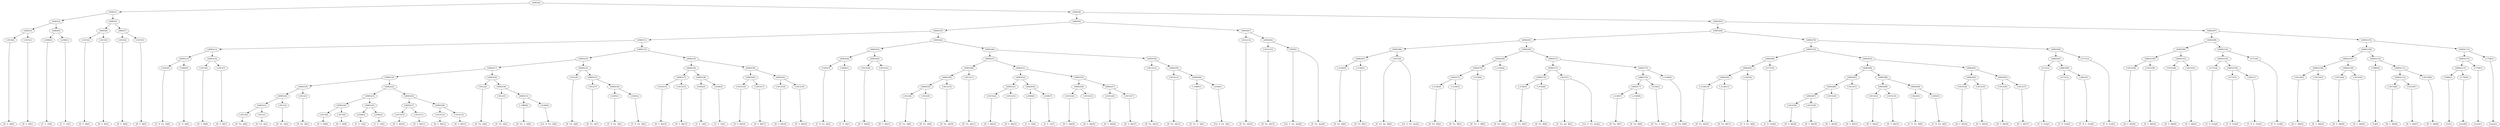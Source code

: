digraph sample{
"L1815(0)"->"[D  G  B](0)"
"L1815(1)"->"[D  G  B](1)"
"L6083(3)"->"L1815(0)"
"L6083(3)"->"L1815(1)"
"L2506(0)"->"[C  E  G](0)"
"L2506(1)"->"[C  E  G](1)"
"L6083(4)"->"L2506(0)"
"L6083(4)"->"L2506(1)"
"L6083(2)"->"L6083(3)"
"L6083(2)"->"L6083(4)"
"L1815(2)"->"[D  G  B](2)"
"L1815(3)"->"[D  G  B](3)"
"L6083(6)"->"L1815(2)"
"L6083(6)"->"L1815(3)"
"L1815(4)"->"[D  G  B](4)"
"L1815(5)"->"[D  G  B](5)"
"L6083(7)"->"L1815(4)"
"L6083(7)"->"L1815(5)"
"L6083(5)"->"L6083(6)"
"L6083(5)"->"L6083(7)"
"L6083(1)"->"L6083(2)"
"L6083(1)"->"L6083(5)"
"L3265(0)"->"[C  D  Fis  A](0)"
"L3940(0)"->"[C  D  A](0)"
"L6083(13)"->"L3265(0)"
"L6083(13)"->"L3940(0)"
"L1815(6)"->"[D  G  B](6)"
"L1815(7)"->"[D  G  B](7)"
"L6083(14)"->"L1815(6)"
"L6083(14)"->"L1815(7)"
"L6083(12)"->"L6083(13)"
"L6083(12)"->"L6083(14)"
"L3012(0)"->"[D  Fis  A](0)"
"L3012(1)"->"[D  Fis  A](1)"
"L6083(21)"->"L3012(0)"
"L6083(21)"->"L3012(1)"
"L3012(2)"->"[D  Fis  A](2)"
"L6083(20)"->"L6083(21)"
"L6083(20)"->"L3012(2)"
"L3012(3)"->"[D  Fis  A](3)"
"L6083(19)"->"L6083(20)"
"L6083(19)"->"L3012(3)"
"L1815(8)"->"[D  G  B](8)"
"L1815(9)"->"[D  G  B](9)"
"L6083(24)"->"L1815(8)"
"L6083(24)"->"L1815(9)"
"L2506(2)"->"[C  E  G](2)"
"L2506(3)"->"[C  E  G](3)"
"L6083(25)"->"L2506(2)"
"L6083(25)"->"L2506(3)"
"L6083(23)"->"L6083(24)"
"L6083(23)"->"L6083(25)"
"L1815(10)"->"[D  G  B](10)"
"L1815(11)"->"[D  G  B](11)"
"L6083(27)"->"L1815(10)"
"L6083(27)"->"L1815(11)"
"L1815(12)"->"[D  G  B](12)"
"L1815(13)"->"[D  G  B](13)"
"L6083(28)"->"L1815(12)"
"L6083(28)"->"L1815(13)"
"L6083(26)"->"L6083(27)"
"L6083(26)"->"L6083(28)"
"L6083(22)"->"L6083(23)"
"L6083(22)"->"L6083(26)"
"L6083(18)"->"L6083(19)"
"L6083(18)"->"L6083(22)"
"L3012(4)"->"[D  Fis  A](4)"
"L3012(5)"->"[D  Fis  A](5)"
"L-1889(0)"->"[D  Fis  G  A](0)"
"L2166(0)"->"[Cis  D  Fis  A](0)"
"L6083(31)"->"L-1889(0)"
"L6083(31)"->"L2166(0)"
"L6083(30)"->"L3012(5)"
"L6083(30)"->"L6083(31)"
"L6083(29)"->"L3012(4)"
"L6083(29)"->"L6083(30)"
"L6083(17)"->"L6083(18)"
"L6083(17)"->"L6083(29)"
"L3012(6)"->"[D  Fis  A](6)"
"L3012(7)"->"[D  Fis  A](7)"
"L3265(1)"->"[C  D  Fis  A](1)"
"L3265(2)"->"[C  D  Fis  A](2)"
"L6083(34)"->"L3265(1)"
"L6083(34)"->"L3265(2)"
"L6083(33)"->"L3012(7)"
"L6083(33)"->"L6083(34)"
"L6083(32)"->"L3012(6)"
"L6083(32)"->"L6083(33)"
"L6083(16)"->"L6083(17)"
"L6083(16)"->"L6083(32)"
"L1815(14)"->"[D  G  B](14)"
"L1815(15)"->"[D  G  B](15)"
"L6083(37)"->"L1815(14)"
"L6083(37)"->"L1815(15)"
"L2506(4)"->"[C  E  G](4)"
"L2506(5)"->"[C  E  G](5)"
"L6083(38)"->"L2506(4)"
"L6083(38)"->"L2506(5)"
"L6083(36)"->"L6083(37)"
"L6083(36)"->"L6083(38)"
"L1815(16)"->"[D  G  B](16)"
"L1815(17)"->"[D  G  B](17)"
"L6083(40)"->"L1815(16)"
"L6083(40)"->"L1815(17)"
"L1815(18)"->"[D  G  B](18)"
"L1815(19)"->"[D  G  B](19)"
"L6083(41)"->"L1815(18)"
"L6083(41)"->"L1815(19)"
"L6083(39)"->"L6083(40)"
"L6083(39)"->"L6083(41)"
"L6083(35)"->"L6083(36)"
"L6083(35)"->"L6083(39)"
"L6083(15)"->"L6083(16)"
"L6083(15)"->"L6083(35)"
"L6083(11)"->"L6083(12)"
"L6083(11)"->"L6083(15)"
"L3265(3)"->"[C  D  Fis  A](3)"
"L3940(1)"->"[C  D  A](1)"
"L6083(44)"->"L3265(3)"
"L6083(44)"->"L3940(1)"
"L1815(20)"->"[D  G  B](20)"
"L1815(21)"->"[D  G  B](21)"
"L6083(45)"->"L1815(20)"
"L6083(45)"->"L1815(21)"
"L6083(43)"->"L6083(44)"
"L6083(43)"->"L6083(45)"
"L3012(8)"->"[D  Fis  A](8)"
"L3012(9)"->"[D  Fis  A](9)"
"L6083(50)"->"L3012(8)"
"L6083(50)"->"L3012(9)"
"L3012(10)"->"[D  Fis  A](10)"
"L6083(49)"->"L6083(50)"
"L6083(49)"->"L3012(10)"
"L3012(11)"->"[D  Fis  A](11)"
"L6083(48)"->"L6083(49)"
"L6083(48)"->"L3012(11)"
"L1815(22)"->"[D  G  B](22)"
"L1815(23)"->"[D  G  B](23)"
"L6083(53)"->"L1815(22)"
"L6083(53)"->"L1815(23)"
"L2506(6)"->"[C  E  G](6)"
"L2506(7)"->"[C  E  G](7)"
"L6083(54)"->"L2506(6)"
"L6083(54)"->"L2506(7)"
"L6083(52)"->"L6083(53)"
"L6083(52)"->"L6083(54)"
"L1815(24)"->"[D  G  B](24)"
"L1815(25)"->"[D  G  B](25)"
"L6083(56)"->"L1815(24)"
"L6083(56)"->"L1815(25)"
"L1815(26)"->"[D  G  B](26)"
"L1815(27)"->"[D  G  B](27)"
"L6083(57)"->"L1815(26)"
"L6083(57)"->"L1815(27)"
"L6083(55)"->"L6083(56)"
"L6083(55)"->"L6083(57)"
"L6083(51)"->"L6083(52)"
"L6083(51)"->"L6083(55)"
"L6083(47)"->"L6083(48)"
"L6083(47)"->"L6083(51)"
"L3012(12)"->"[D  Fis  A](12)"
"L3012(13)"->"[D  Fis  A](13)"
"L-1889(1)"->"[D  Fis  G  A](1)"
"L2166(1)"->"[Cis  D  Fis  A](1)"
"L6083(60)"->"L-1889(1)"
"L6083(60)"->"L2166(1)"
"L6083(59)"->"L3012(13)"
"L6083(59)"->"L6083(60)"
"L6083(58)"->"L3012(12)"
"L6083(58)"->"L6083(59)"
"L6083(46)"->"L6083(47)"
"L6083(46)"->"L6083(58)"
"L6083(42)"->"L6083(43)"
"L6083(42)"->"L6083(46)"
"L6083(10)"->"L6083(11)"
"L6083(10)"->"L6083(42)"
"L3012(14)"->"[D  Fis  A](14)"
"L3012(15)"->"[D  Fis  A](15)"
"L859(0)"->"[Cis  E  Fis  Ais](0)"
"L859(0)"->"[E  Fis  Ais](0)"
"L6083(62)"->"L3012(15)"
"L6083(62)"->"L859(0)"
"L6083(61)"->"L3012(14)"
"L6083(61)"->"L6083(62)"
"L6083(9)"->"L6083(10)"
"L6083(9)"->"L6083(61)"
"L-2140(0)"->"[D  Fis  B](0)"
"L-2140(1)"->"[D  Fis  B](1)"
"L6083(67)"->"L-2140(0)"
"L6083(67)"->"L-2140(1)"
"L5015(0)"->"[E  Fis  Ais  B](0)"
"L5015(0)"->"[Cis  E  Fis  Ais](1)"
"L6083(66)"->"L6083(67)"
"L6083(66)"->"L5015(0)"
"L-2140(2)"->"[D  Fis  B](2)"
"L-2140(3)"->"[D  Fis  B](3)"
"L6083(71)"->"L-2140(2)"
"L6083(71)"->"L-2140(3)"
"L5354(0)"->"[D  Fis  G  B](0)"
"L6083(70)"->"L6083(71)"
"L6083(70)"->"L5354(0)"
"L-2140(4)"->"[D  Fis  B](4)"
"L6083(69)"->"L6083(70)"
"L6083(69)"->"L-2140(4)"
"L-2140(5)"->"[D  Fis  B](5)"
"L-2140(6)"->"[D  Fis  B](6)"
"L6083(74)"->"L-2140(5)"
"L6083(74)"->"L-2140(6)"
"L5015(1)"->"[E  Fis  Ais  B](1)"
"L5015(1)"->"[Cis  E  Fis  Ais](2)"
"L6083(73)"->"L6083(74)"
"L6083(73)"->"L5015(1)"
"L-2140(7)"->"[D  Fis  B](7)"
"L-2140(8)"->"[D  Fis  B](8)"
"L6083(77)"->"L-2140(7)"
"L6083(77)"->"L-2140(8)"
"L5354(1)"->"[D  Fis  G  B](1)"
"L6083(76)"->"L6083(77)"
"L6083(76)"->"L5354(1)"
"L-2140(9)"->"[D  Fis  B](9)"
"L6083(75)"->"L6083(76)"
"L6083(75)"->"L-2140(9)"
"L6083(72)"->"L6083(73)"
"L6083(72)"->"L6083(75)"
"L6083(68)"->"L6083(69)"
"L6083(68)"->"L6083(72)"
"L6083(65)"->"L6083(66)"
"L6083(65)"->"L6083(68)"
"L-2140(10)"->"[D  Fis  B](10)"
"L-2140(11)"->"[D  Fis  B](11)"
"L6083(82)"->"L-2140(10)"
"L6083(82)"->"L-2140(11)"
"L3265(4)"->"[C  D  Fis  A](4)"
"L6083(81)"->"L6083(82)"
"L6083(81)"->"L3265(4)"
"L2731(0)"->"[C  D  Fis](0)"
"L6083(80)"->"L6083(81)"
"L6083(80)"->"L2731(0)"
"L1815(28)"->"[D  G  B](28)"
"L1815(29)"->"[D  G  B](29)"
"L6083(87)"->"L1815(28)"
"L6083(87)"->"L1815(29)"
"L1815(30)"->"[D  G  B](30)"
"L6083(86)"->"L6083(87)"
"L6083(86)"->"L1815(30)"
"L1815(31)"->"[D  G  B](31)"
"L6083(85)"->"L6083(86)"
"L6083(85)"->"L1815(31)"
"L1815(32)"->"[D  G  B](32)"
"L1815(33)"->"[D  G  B](33)"
"L6083(89)"->"L1815(32)"
"L6083(89)"->"L1815(33)"
"L5422(0)"->"[C  D  Fis  B](0)"
"L3265(5)"->"[C  D  Fis  A](5)"
"L6083(90)"->"L5422(0)"
"L6083(90)"->"L3265(5)"
"L6083(88)"->"L6083(89)"
"L6083(88)"->"L6083(90)"
"L6083(84)"->"L6083(85)"
"L6083(84)"->"L6083(88)"
"L1815(34)"->"[D  G  B](34)"
"L1815(35)"->"[D  G  B](35)"
"L6083(92)"->"L1815(34)"
"L6083(92)"->"L1815(35)"
"L1815(36)"->"[D  G  B](36)"
"L1815(37)"->"[D  G  B](37)"
"L6083(93)"->"L1815(36)"
"L6083(93)"->"L1815(37)"
"L6083(91)"->"L6083(92)"
"L6083(91)"->"L6083(93)"
"L6083(83)"->"L6083(84)"
"L6083(83)"->"L6083(91)"
"L6083(79)"->"L6083(80)"
"L6083(79)"->"L6083(83)"
"L2731(1)"->"[C  D  Fis](1)"
"L2731(2)"->"[C  D  Fis](2)"
"L2941(0)"->"[C  D  E  Fis](0)"
"L6083(96)"->"L2731(2)"
"L6083(96)"->"L2941(0)"
"L6083(95)"->"L2731(1)"
"L6083(95)"->"L6083(96)"
"L2731(3)"->"[C  D  Fis](3)"
"L6083(94)"->"L6083(95)"
"L6083(94)"->"L2731(3)"
"L6083(78)"->"L6083(79)"
"L6083(78)"->"L6083(94)"
"L6083(64)"->"L6083(65)"
"L6083(64)"->"L6083(78)"
"L1815(38)"->"[D  G  B](38)"
"L1815(39)"->"[D  G  B](39)"
"L6083(100)"->"L1815(38)"
"L6083(100)"->"L1815(39)"
"L1815(40)"->"[D  G  B](40)"
"L1815(41)"->"[D  G  B](41)"
"L6083(101)"->"L1815(40)"
"L6083(101)"->"L1815(41)"
"L6083(99)"->"L6083(100)"
"L6083(99)"->"L6083(101)"
"L2731(4)"->"[C  D  Fis](4)"
"L2731(5)"->"[C  D  Fis](5)"
"L2941(1)"->"[C  D  E  Fis](1)"
"L6083(104)"->"L2731(5)"
"L6083(104)"->"L2941(1)"
"L6083(103)"->"L2731(4)"
"L6083(103)"->"L6083(104)"
"L2731(6)"->"[C  D  Fis](6)"
"L6083(102)"->"L6083(103)"
"L6083(102)"->"L2731(6)"
"L6083(98)"->"L6083(99)"
"L6083(98)"->"L6083(102)"
"L1815(42)"->"[D  G  B](42)"
"L1815(43)"->"[D  G  B](43)"
"L6083(108)"->"L1815(42)"
"L6083(108)"->"L1815(43)"
"L1815(44)"->"[D  G  B](44)"
"L1815(45)"->"[D  G  B](45)"
"L6083(109)"->"L1815(44)"
"L6083(109)"->"L1815(45)"
"L6083(107)"->"L6083(108)"
"L6083(107)"->"L6083(109)"
"L3980(0)"->"[G](0)"
"L1815(46)"->"[D  G  B](46)"
"L1815(47)"->"[D  G  B](47)"
"L6083(112)"->"L1815(46)"
"L6083(112)"->"L1815(47)"
"L1815(48)"->"[D  G  B](48)"
"L6083(111)"->"L6083(112)"
"L6083(111)"->"L1815(48)"
"L6083(110)"->"L3980(0)"
"L6083(110)"->"L6083(111)"
"L6083(106)"->"L6083(107)"
"L6083(106)"->"L6083(110)"
"L3980(1)"->"[G](1)"
"L1758(0)"->"[rest](0)"
"L6083(115)"->"L3980(1)"
"L6083(115)"->"L1758(0)"
"L1758(1)"->"[rest](1)"
"L6083(114)"->"L6083(115)"
"L6083(114)"->"L1758(1)"
"L1758(2)"->"[rest](2)"
"L6083(113)"->"L6083(114)"
"L6083(113)"->"L1758(2)"
"L6083(105)"->"L6083(106)"
"L6083(105)"->"L6083(113)"
"L6083(97)"->"L6083(98)"
"L6083(97)"->"L6083(105)"
"L6083(63)"->"L6083(64)"
"L6083(63)"->"L6083(97)"
"L6083(8)"->"L6083(9)"
"L6083(8)"->"L6083(63)"
"L6083(0)"->"L6083(1)"
"L6083(0)"->"L6083(8)"
{rank = min; "L6083(0)"}
{rank = same; "L6083(1)"; "L6083(8)";}
{rank = same; "L6083(2)"; "L6083(5)"; "L6083(9)"; "L6083(63)";}
{rank = same; "L6083(3)"; "L6083(4)"; "L6083(6)"; "L6083(7)"; "L6083(10)"; "L6083(61)"; "L6083(64)"; "L6083(97)";}
{rank = same; "L1815(0)"; "L1815(1)"; "L2506(0)"; "L2506(1)"; "L1815(2)"; "L1815(3)"; "L1815(4)"; "L1815(5)"; "L6083(11)"; "L6083(42)"; "L3012(14)"; "L6083(62)"; "L6083(65)"; "L6083(78)"; "L6083(98)"; "L6083(105)";}
{rank = same; "L6083(12)"; "L6083(15)"; "L6083(43)"; "L6083(46)"; "L3012(15)"; "L859(0)"; "L6083(66)"; "L6083(68)"; "L6083(79)"; "L6083(94)"; "L6083(99)"; "L6083(102)"; "L6083(106)"; "L6083(113)";}
{rank = same; "L6083(13)"; "L6083(14)"; "L6083(16)"; "L6083(35)"; "L6083(44)"; "L6083(45)"; "L6083(47)"; "L6083(58)"; "L6083(67)"; "L5015(0)"; "L6083(69)"; "L6083(72)"; "L6083(80)"; "L6083(83)"; "L6083(95)"; "L2731(3)"; "L6083(100)"; "L6083(101)"; "L6083(103)"; "L2731(6)"; "L6083(107)"; "L6083(110)"; "L6083(114)"; "L1758(2)";}
{rank = same; "L3265(0)"; "L3940(0)"; "L1815(6)"; "L1815(7)"; "L6083(17)"; "L6083(32)"; "L6083(36)"; "L6083(39)"; "L3265(3)"; "L3940(1)"; "L1815(20)"; "L1815(21)"; "L6083(48)"; "L6083(51)"; "L3012(12)"; "L6083(59)"; "L-2140(0)"; "L-2140(1)"; "L6083(70)"; "L-2140(4)"; "L6083(73)"; "L6083(75)"; "L6083(81)"; "L2731(0)"; "L6083(84)"; "L6083(91)"; "L2731(1)"; "L6083(96)"; "L1815(38)"; "L1815(39)"; "L1815(40)"; "L1815(41)"; "L2731(4)"; "L6083(104)"; "L6083(108)"; "L6083(109)"; "L3980(0)"; "L6083(111)"; "L6083(115)"; "L1758(1)";}
{rank = same; "L6083(18)"; "L6083(29)"; "L3012(6)"; "L6083(33)"; "L6083(37)"; "L6083(38)"; "L6083(40)"; "L6083(41)"; "L6083(49)"; "L3012(11)"; "L6083(52)"; "L6083(55)"; "L3012(13)"; "L6083(60)"; "L6083(71)"; "L5354(0)"; "L6083(74)"; "L5015(1)"; "L6083(76)"; "L-2140(9)"; "L6083(82)"; "L3265(4)"; "L6083(85)"; "L6083(88)"; "L6083(92)"; "L6083(93)"; "L2731(2)"; "L2941(0)"; "L2731(5)"; "L2941(1)"; "L1815(42)"; "L1815(43)"; "L1815(44)"; "L1815(45)"; "L6083(112)"; "L1815(48)"; "L3980(1)"; "L1758(0)";}
{rank = same; "L6083(19)"; "L6083(22)"; "L3012(4)"; "L6083(30)"; "L3012(7)"; "L6083(34)"; "L1815(14)"; "L1815(15)"; "L2506(4)"; "L2506(5)"; "L1815(16)"; "L1815(17)"; "L1815(18)"; "L1815(19)"; "L6083(50)"; "L3012(10)"; "L6083(53)"; "L6083(54)"; "L6083(56)"; "L6083(57)"; "L-1889(1)"; "L2166(1)"; "L-2140(2)"; "L-2140(3)"; "L-2140(5)"; "L-2140(6)"; "L6083(77)"; "L5354(1)"; "L-2140(10)"; "L-2140(11)"; "L6083(86)"; "L1815(31)"; "L6083(89)"; "L6083(90)"; "L1815(34)"; "L1815(35)"; "L1815(36)"; "L1815(37)"; "L1815(46)"; "L1815(47)";}
{rank = same; "L6083(20)"; "L3012(3)"; "L6083(23)"; "L6083(26)"; "L3012(5)"; "L6083(31)"; "L3265(1)"; "L3265(2)"; "L3012(8)"; "L3012(9)"; "L1815(22)"; "L1815(23)"; "L2506(6)"; "L2506(7)"; "L1815(24)"; "L1815(25)"; "L1815(26)"; "L1815(27)"; "L-2140(7)"; "L-2140(8)"; "L6083(87)"; "L1815(30)"; "L1815(32)"; "L1815(33)"; "L5422(0)"; "L3265(5)";}
{rank = same; "L6083(21)"; "L3012(2)"; "L6083(24)"; "L6083(25)"; "L6083(27)"; "L6083(28)"; "L-1889(0)"; "L2166(0)"; "L1815(28)"; "L1815(29)";}
{rank = same; "L3012(0)"; "L3012(1)"; "L1815(8)"; "L1815(9)"; "L2506(2)"; "L2506(3)"; "L1815(10)"; "L1815(11)"; "L1815(12)"; "L1815(13)";}
{rank = max; "[C  D  A](0)"; "[C  D  A](1)"; "[C  D  E  Fis](0)"; "[C  D  E  Fis](1)"; "[C  D  Fis  A](0)"; "[C  D  Fis  A](1)"; "[C  D  Fis  A](2)"; "[C  D  Fis  A](3)"; "[C  D  Fis  A](4)"; "[C  D  Fis  A](5)"; "[C  D  Fis  B](0)"; "[C  D  Fis](0)"; "[C  D  Fis](1)"; "[C  D  Fis](2)"; "[C  D  Fis](3)"; "[C  D  Fis](4)"; "[C  D  Fis](5)"; "[C  D  Fis](6)"; "[C  E  G](0)"; "[C  E  G](1)"; "[C  E  G](2)"; "[C  E  G](3)"; "[C  E  G](4)"; "[C  E  G](5)"; "[C  E  G](6)"; "[C  E  G](7)"; "[Cis  D  Fis  A](0)"; "[Cis  D  Fis  A](1)"; "[Cis  E  Fis  Ais](0)"; "[Cis  E  Fis  Ais](1)"; "[Cis  E  Fis  Ais](2)"; "[D  Fis  A](0)"; "[D  Fis  A](1)"; "[D  Fis  A](10)"; "[D  Fis  A](11)"; "[D  Fis  A](12)"; "[D  Fis  A](13)"; "[D  Fis  A](14)"; "[D  Fis  A](15)"; "[D  Fis  A](2)"; "[D  Fis  A](3)"; "[D  Fis  A](4)"; "[D  Fis  A](5)"; "[D  Fis  A](6)"; "[D  Fis  A](7)"; "[D  Fis  A](8)"; "[D  Fis  A](9)"; "[D  Fis  B](0)"; "[D  Fis  B](1)"; "[D  Fis  B](10)"; "[D  Fis  B](11)"; "[D  Fis  B](2)"; "[D  Fis  B](3)"; "[D  Fis  B](4)"; "[D  Fis  B](5)"; "[D  Fis  B](6)"; "[D  Fis  B](7)"; "[D  Fis  B](8)"; "[D  Fis  B](9)"; "[D  Fis  G  A](0)"; "[D  Fis  G  A](1)"; "[D  Fis  G  B](0)"; "[D  Fis  G  B](1)"; "[D  G  B](0)"; "[D  G  B](1)"; "[D  G  B](10)"; "[D  G  B](11)"; "[D  G  B](12)"; "[D  G  B](13)"; "[D  G  B](14)"; "[D  G  B](15)"; "[D  G  B](16)"; "[D  G  B](17)"; "[D  G  B](18)"; "[D  G  B](19)"; "[D  G  B](2)"; "[D  G  B](20)"; "[D  G  B](21)"; "[D  G  B](22)"; "[D  G  B](23)"; "[D  G  B](24)"; "[D  G  B](25)"; "[D  G  B](26)"; "[D  G  B](27)"; "[D  G  B](28)"; "[D  G  B](29)"; "[D  G  B](3)"; "[D  G  B](30)"; "[D  G  B](31)"; "[D  G  B](32)"; "[D  G  B](33)"; "[D  G  B](34)"; "[D  G  B](35)"; "[D  G  B](36)"; "[D  G  B](37)"; "[D  G  B](38)"; "[D  G  B](39)"; "[D  G  B](4)"; "[D  G  B](40)"; "[D  G  B](41)"; "[D  G  B](42)"; "[D  G  B](43)"; "[D  G  B](44)"; "[D  G  B](45)"; "[D  G  B](46)"; "[D  G  B](47)"; "[D  G  B](48)"; "[D  G  B](5)"; "[D  G  B](6)"; "[D  G  B](7)"; "[D  G  B](8)"; "[D  G  B](9)"; "[E  Fis  Ais  B](0)"; "[E  Fis  Ais  B](1)"; "[E  Fis  Ais](0)"; "[G](0)"; "[G](1)"; "[rest](0)"; "[rest](1)"; "[rest](2)";}
}